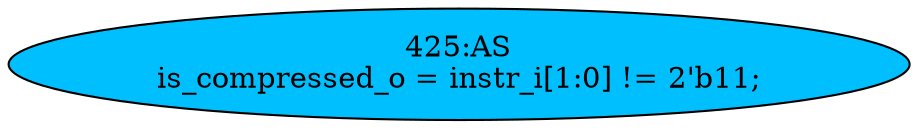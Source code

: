 strict digraph "" {
	node [label="\N"];
	"425:AS"	 [ast="<pyverilog.vparser.ast.Assign object at 0x7f7b884190d0>",
		def_var="['is_compressed_o']",
		fillcolor=deepskyblue,
		label="425:AS
is_compressed_o = instr_i[1:0] != 2'b11;",
		statements="[]",
		style=filled,
		typ=Assign,
		use_var="['instr_i']"];
}
